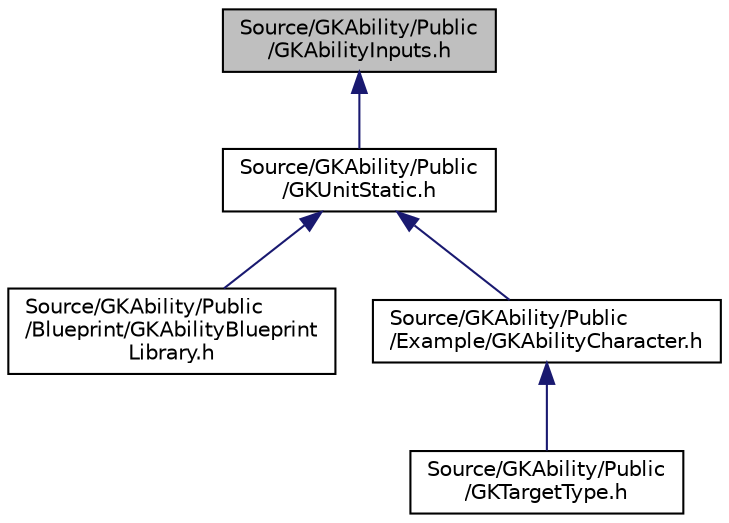 digraph "Source/GKAbility/Public/GKAbilityInputs.h"
{
 // LATEX_PDF_SIZE
  edge [fontname="Helvetica",fontsize="10",labelfontname="Helvetica",labelfontsize="10"];
  node [fontname="Helvetica",fontsize="10",shape=record];
  Node1 [label="Source/GKAbility/Public\l/GKAbilityInputs.h",height=0.2,width=0.4,color="black", fillcolor="grey75", style="filled", fontcolor="black",tooltip=" "];
  Node1 -> Node2 [dir="back",color="midnightblue",fontsize="10",style="solid",fontname="Helvetica"];
  Node2 [label="Source/GKAbility/Public\l/GKUnitStatic.h",height=0.2,width=0.4,color="black", fillcolor="white", style="filled",URL="$GKUnitStatic_8h.html",tooltip=" "];
  Node2 -> Node3 [dir="back",color="midnightblue",fontsize="10",style="solid",fontname="Helvetica"];
  Node3 [label="Source/GKAbility/Public\l/Blueprint/GKAbilityBlueprint\lLibrary.h",height=0.2,width=0.4,color="black", fillcolor="white", style="filled",URL="$GKAbilityBlueprintLibrary_8h.html",tooltip=" "];
  Node2 -> Node4 [dir="back",color="midnightblue",fontsize="10",style="solid",fontname="Helvetica"];
  Node4 [label="Source/GKAbility/Public\l/Example/GKAbilityCharacter.h",height=0.2,width=0.4,color="black", fillcolor="white", style="filled",URL="$GKAbilityCharacter_8h.html",tooltip=" "];
  Node4 -> Node5 [dir="back",color="midnightblue",fontsize="10",style="solid",fontname="Helvetica"];
  Node5 [label="Source/GKAbility/Public\l/GKTargetType.h",height=0.2,width=0.4,color="black", fillcolor="white", style="filled",URL="$GKTargetType_8h.html",tooltip=" "];
}
